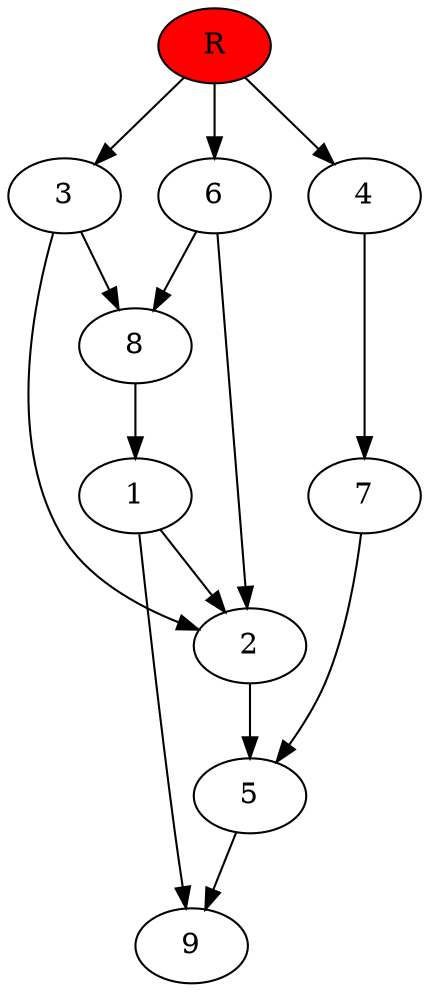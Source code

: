 digraph prb7108 {
	1
	2
	3
	4
	5
	6
	7
	8
	R [fillcolor="#ff0000" style=filled]
	1 -> 2
	1 -> 9
	2 -> 5
	3 -> 2
	3 -> 8
	4 -> 7
	5 -> 9
	6 -> 2
	6 -> 8
	7 -> 5
	8 -> 1
	R -> 3
	R -> 4
	R -> 6
}
